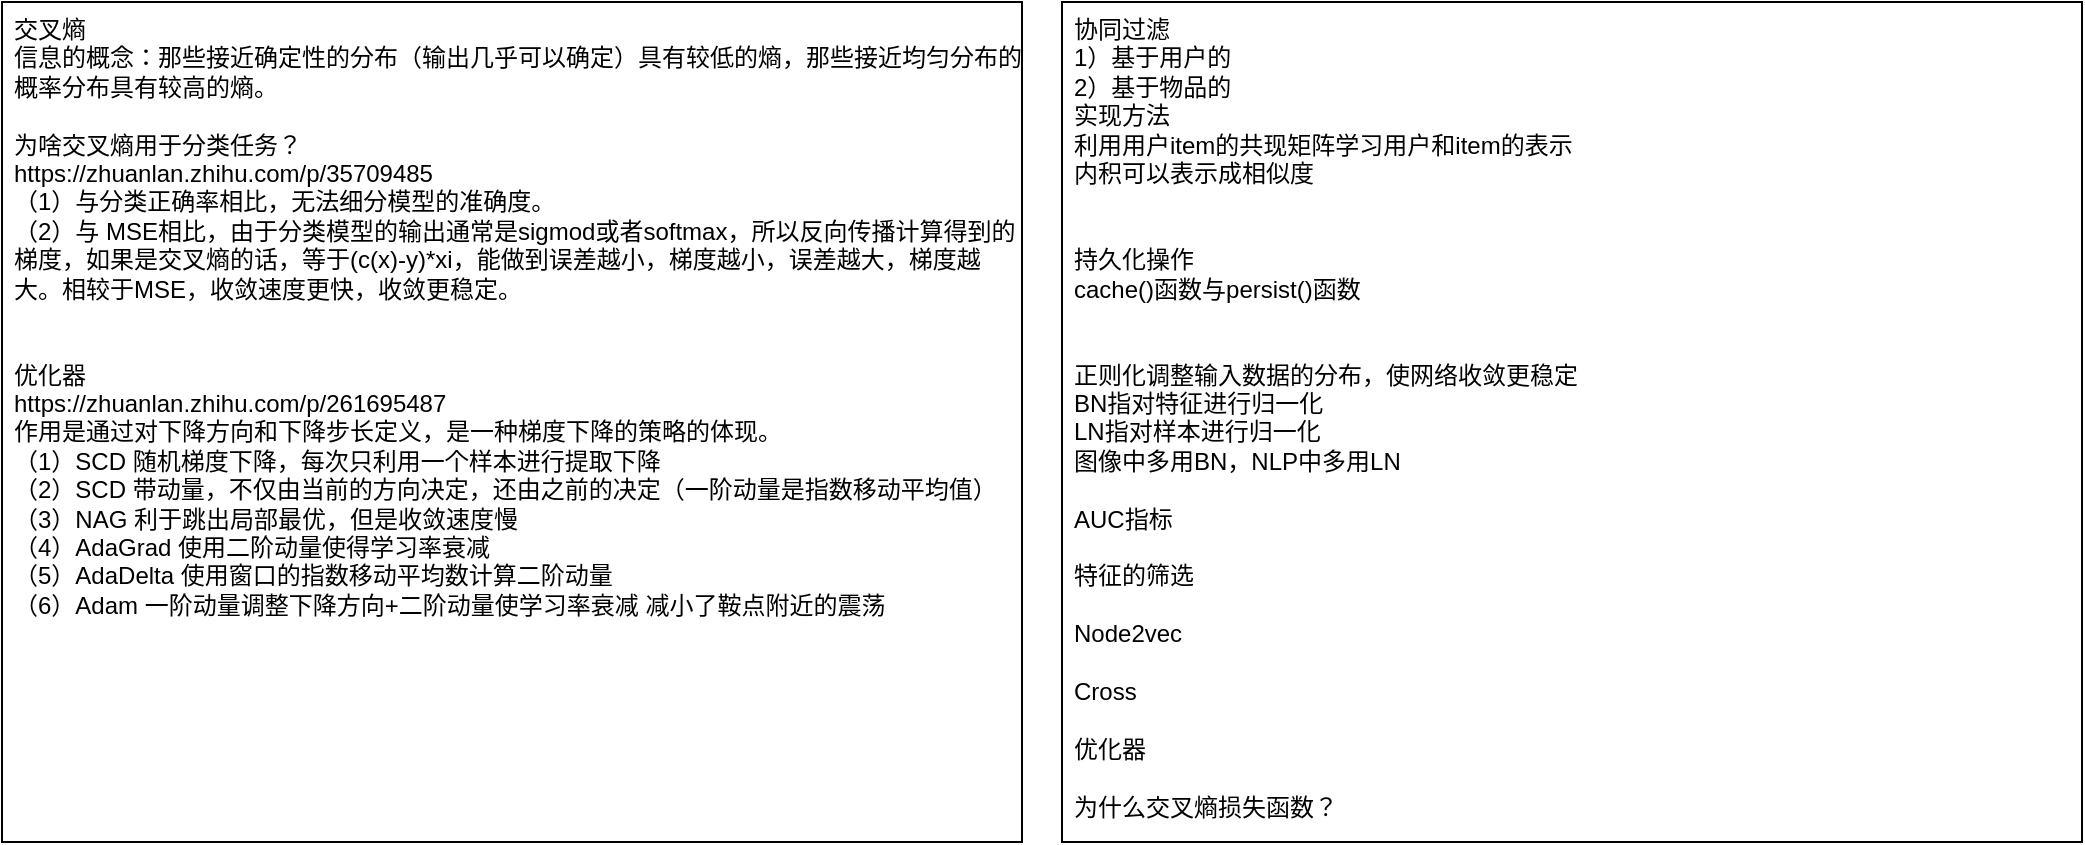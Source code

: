 <mxfile version="24.7.7">
  <diagram name="第 1 页" id="iWVoZDMzAQuaJpYY_TNt">
    <mxGraphModel dx="1592" dy="833" grid="1" gridSize="10" guides="1" tooltips="1" connect="1" arrows="1" fold="1" page="0" pageScale="1" pageWidth="827" pageHeight="1169" math="0" shadow="0">
      <root>
        <mxCell id="0" />
        <mxCell id="1" parent="0" />
        <mxCell id="mPcpz4siuyIrg-kaVJwC-1" value="协同过滤&lt;div&gt;1）基于用户的&lt;/div&gt;&lt;div&gt;2）基于物品的&lt;/div&gt;&lt;div&gt;实现方法&lt;/div&gt;&lt;div&gt;利用用户item的共现矩阵学习用户和item的表示&lt;/div&gt;&lt;div&gt;内积可以表示成相似度&lt;/div&gt;&lt;div&gt;&lt;br&gt;&lt;/div&gt;&lt;div&gt;&lt;br&gt;&lt;/div&gt;&lt;div&gt;持久化操作&lt;/div&gt;&lt;div&gt;cache()函数与persist()函数&lt;/div&gt;&lt;div&gt;&lt;br&gt;&lt;/div&gt;&lt;div&gt;&lt;br&gt;&lt;/div&gt;&lt;div&gt;正则化调整输入数据的分布，使网络收敛更稳定&lt;/div&gt;&lt;div&gt;BN指对特征进行归一化&lt;/div&gt;&lt;div&gt;LN指对样本进行归一化&lt;/div&gt;&lt;div&gt;图像中多用BN，NLP中多用LN&lt;/div&gt;&lt;div&gt;&lt;br&gt;&lt;/div&gt;&lt;div&gt;AUC指标&lt;/div&gt;&lt;div&gt;&lt;br&gt;&lt;/div&gt;&lt;div&gt;特征的筛选&lt;/div&gt;&lt;div&gt;&lt;br&gt;&lt;/div&gt;&lt;div&gt;Node2vec&lt;/div&gt;&lt;div&gt;&lt;br&gt;&lt;/div&gt;&lt;div&gt;Cross&lt;/div&gt;&lt;div&gt;&lt;br&gt;&lt;/div&gt;&lt;div&gt;优化器&lt;/div&gt;&lt;div&gt;&lt;br&gt;&lt;/div&gt;&lt;div&gt;为什么交叉熵损失函数？&lt;/div&gt;" style="rounded=0;whiteSpace=wrap;html=1;align=left;verticalAlign=top;spacingLeft=4;" parent="1" vertex="1">
          <mxGeometry x="-30" y="-20" width="510" height="420" as="geometry" />
        </mxCell>
        <mxCell id="Wk424I4RCr_Jomv0QLjG-1" value="交叉熵&lt;div&gt;信息的概念：那些接近确定性的分布（输出几乎可以确定）具有较低的熵，那些接近均匀分布的概率分布具有较高的熵。&lt;/div&gt;&lt;div&gt;&lt;br&gt;&lt;/div&gt;&lt;div&gt;为啥交叉熵用于分类任务？&lt;/div&gt;&lt;div&gt;https://zhuanlan.zhihu.com/p/35709485&lt;br&gt;&lt;/div&gt;&lt;div&gt;（1）与分类正确率相比，无法细分模型的准确度。&lt;/div&gt;&lt;div&gt;（2）与 MSE相比，由于分类模型的输出通常是sigmod或者softmax，所以反向传播计算得到的梯度，如果是交叉熵的话，等于(c(x)-y)*xi，能做到误差越小，梯度越小，误差越大，梯度越大。相较于MSE，收敛速度更快，收敛更稳定。&lt;/div&gt;&lt;div&gt;&lt;br&gt;&lt;/div&gt;&lt;div&gt;&lt;br&gt;&lt;/div&gt;&lt;div&gt;优化器&lt;/div&gt;&lt;div&gt;https://zhuanlan.zhihu.com/p/261695487&lt;br&gt;&lt;/div&gt;&lt;div&gt;作用是通过对下降方向和下降步长定义，是一种梯度下降的策略的体现。&lt;/div&gt;&lt;div&gt;（1）SCD 随机梯度下降，每次只利用一个样本进行提取下降&lt;/div&gt;&lt;div&gt;（2）SCD 带动量，不仅由当前的方向决定，还由之前的决定（一阶动量是指数移动平均值）&lt;/div&gt;&lt;div&gt;（3）NAG 利于跳出局部最优，但是收敛速度慢&lt;/div&gt;&lt;div&gt;（4）AdaGrad 使用二阶动量使得学习率衰减&lt;/div&gt;&lt;div&gt;（5）AdaDelta 使用窗口的指数移动平均数计算二阶动量&lt;/div&gt;&lt;div&gt;（6）Adam 一阶动量调整下降方向+二阶动量使学习率衰减 减小了鞍点附近的震荡&lt;/div&gt;&lt;div&gt;&lt;br&gt;&lt;/div&gt;&lt;div&gt;&lt;br&gt;&lt;/div&gt;&lt;div&gt;&lt;br&gt;&lt;/div&gt;" style="rounded=0;whiteSpace=wrap;html=1;align=left;verticalAlign=top;spacingLeft=4;" vertex="1" parent="1">
          <mxGeometry x="-560" y="-20" width="510" height="420" as="geometry" />
        </mxCell>
      </root>
    </mxGraphModel>
  </diagram>
</mxfile>
